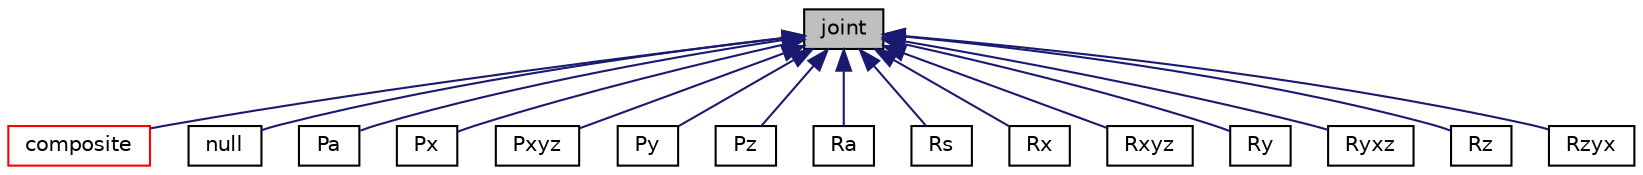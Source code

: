 digraph "joint"
{
  bgcolor="transparent";
  edge [fontname="Helvetica",fontsize="10",labelfontname="Helvetica",labelfontsize="10"];
  node [fontname="Helvetica",fontsize="10",shape=record];
  Node1 [label="joint",height=0.2,width=0.4,color="black", fillcolor="grey75", style="filled", fontcolor="black"];
  Node1 -> Node2 [dir="back",color="midnightblue",fontsize="10",style="solid",fontname="Helvetica"];
  Node2 [label="composite",height=0.2,width=0.4,color="red",URL="$a00331.html",tooltip="Prismatic joint for translation along the specified arbitrary axis. "];
  Node1 -> Node3 [dir="back",color="midnightblue",fontsize="10",style="solid",fontname="Helvetica"];
  Node3 [label="null",height=0.2,width=0.4,color="black",URL="$a01716.html",tooltip="Null joint for the root-body. "];
  Node1 -> Node4 [dir="back",color="midnightblue",fontsize="10",style="solid",fontname="Helvetica"];
  Node4 [label="Pa",height=0.2,width=0.4,color="black",URL="$a01799.html",tooltip="Prismatic joint for translation along the specified arbitrary axis. "];
  Node1 -> Node5 [dir="back",color="midnightblue",fontsize="10",style="solid",fontname="Helvetica"];
  Node5 [label="Px",height=0.2,width=0.4,color="black",URL="$a02092.html",tooltip="Prismatic joint for translation along the x-axis. "];
  Node1 -> Node6 [dir="back",color="midnightblue",fontsize="10",style="solid",fontname="Helvetica"];
  Node6 [label="Pxyz",height=0.2,width=0.4,color="black",URL="$a02093.html",tooltip="Prismatic joint for translation in the x/y/z directions. "];
  Node1 -> Node7 [dir="back",color="midnightblue",fontsize="10",style="solid",fontname="Helvetica"];
  Node7 [label="Py",height=0.2,width=0.4,color="black",URL="$a02094.html",tooltip="Prismatic joint for translation along the y-axis. "];
  Node1 -> Node8 [dir="back",color="midnightblue",fontsize="10",style="solid",fontname="Helvetica"];
  Node8 [label="Pz",height=0.2,width=0.4,color="black",URL="$a02101.html",tooltip="Prismatic joint for translation along the x-axis. "];
  Node1 -> Node9 [dir="back",color="midnightblue",fontsize="10",style="solid",fontname="Helvetica"];
  Node9 [label="Ra",height=0.2,width=0.4,color="black",URL="$a02113.html",tooltip="Revolute joint for rotation about the specified arbitrary axis. "];
  Node1 -> Node10 [dir="back",color="midnightblue",fontsize="10",style="solid",fontname="Helvetica"];
  Node10 [label="Rs",height=0.2,width=0.4,color="black",URL="$a02292.html",tooltip="Spherical joint for rotation about the x/y/z-axes using a quaternion (Euler parameters) to avoid gimb..."];
  Node1 -> Node11 [dir="back",color="midnightblue",fontsize="10",style="solid",fontname="Helvetica"];
  Node11 [label="Rx",height=0.2,width=0.4,color="black",URL="$a02293.html",tooltip="Revolute joint for rotation about the x-axis. "];
  Node1 -> Node12 [dir="back",color="midnightblue",fontsize="10",style="solid",fontname="Helvetica"];
  Node12 [label="Rxyz",height=0.2,width=0.4,color="black",URL="$a02294.html",tooltip="Spherical joint for rotation about the x/y/z-axes using Euler-angles in the order x..."];
  Node1 -> Node13 [dir="back",color="midnightblue",fontsize="10",style="solid",fontname="Helvetica"];
  Node13 [label="Ry",height=0.2,width=0.4,color="black",URL="$a02295.html",tooltip="Revolute joint for rotation about the y-axis. "];
  Node1 -> Node14 [dir="back",color="midnightblue",fontsize="10",style="solid",fontname="Helvetica"];
  Node14 [label="Ryxz",height=0.2,width=0.4,color="black",URL="$a02296.html",tooltip="Spherical joint for rotation about the x/y/z-axes using Euler-angles in the order y..."];
  Node1 -> Node15 [dir="back",color="midnightblue",fontsize="10",style="solid",fontname="Helvetica"];
  Node15 [label="Rz",height=0.2,width=0.4,color="black",URL="$a02297.html",tooltip="Revolute joint for rotation about the z-axis. "];
  Node1 -> Node16 [dir="back",color="midnightblue",fontsize="10",style="solid",fontname="Helvetica"];
  Node16 [label="Rzyx",height=0.2,width=0.4,color="black",URL="$a02298.html",tooltip="Spherical joint for rotation about the x/y/z-axes using Euler-angles in the order z..."];
}
